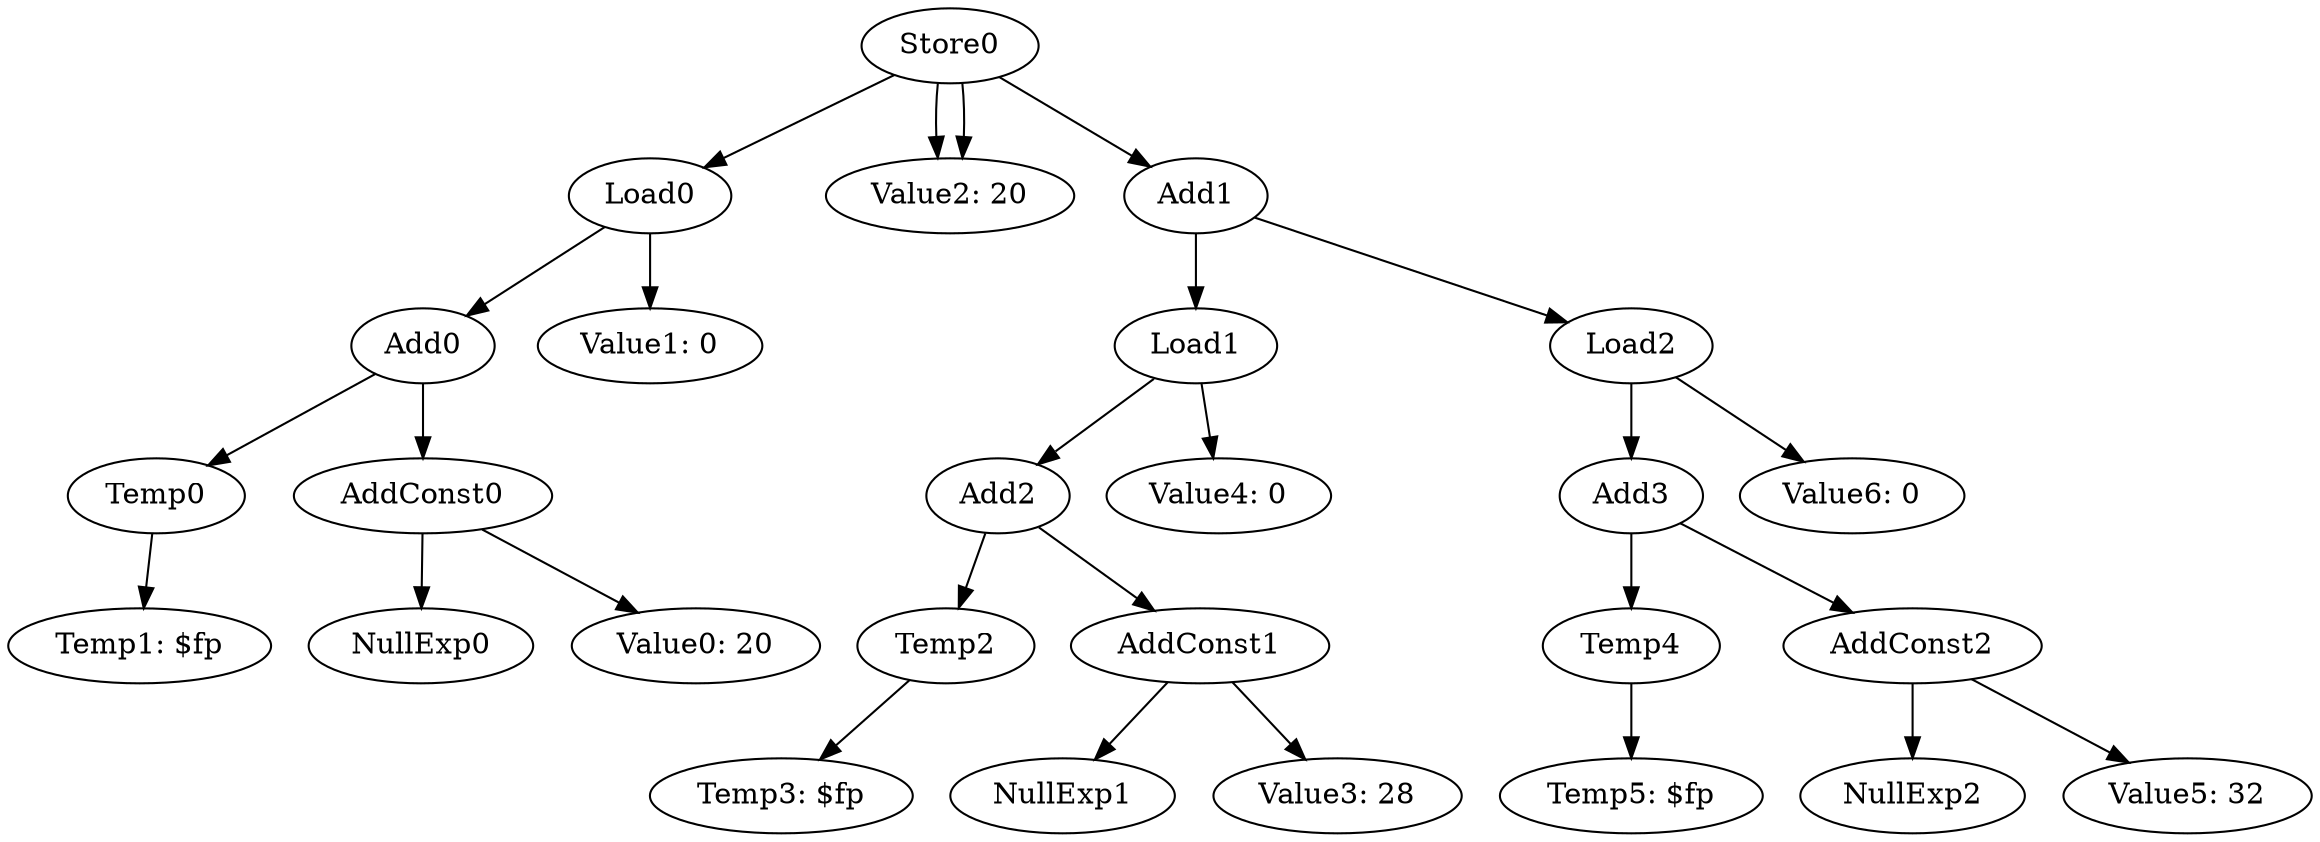 digraph {
	ordering = out;
	AddConst2 -> NullExp2;
	AddConst2 -> "Value5: 32";
	Add3 -> Temp4;
	Add3 -> AddConst2;
	Temp4 -> "Temp5: $fp";
	Load0 -> Add0;
	Load0 -> "Value1: 0";
	Load2 -> Add3;
	Load2 -> "Value6: 0";
	AddConst0 -> NullExp0;
	AddConst0 -> "Value0: 20";
	Add0 -> Temp0;
	Add0 -> AddConst0;
	Temp0 -> "Temp1: $fp";
	Load1 -> Add2;
	Load1 -> "Value4: 0";
	Temp2 -> "Temp3: $fp";
	Add2 -> Temp2;
	Add2 -> AddConst1;
	AddConst1 -> NullExp1;
	AddConst1 -> "Value3: 28";
	Store0 -> Load0;
	Store0 -> "Value2: 20";
	Store0 -> Add1;
	Store0 -> "Value2: 20";
	Add1 -> Load1;
	Add1 -> Load2;
}

